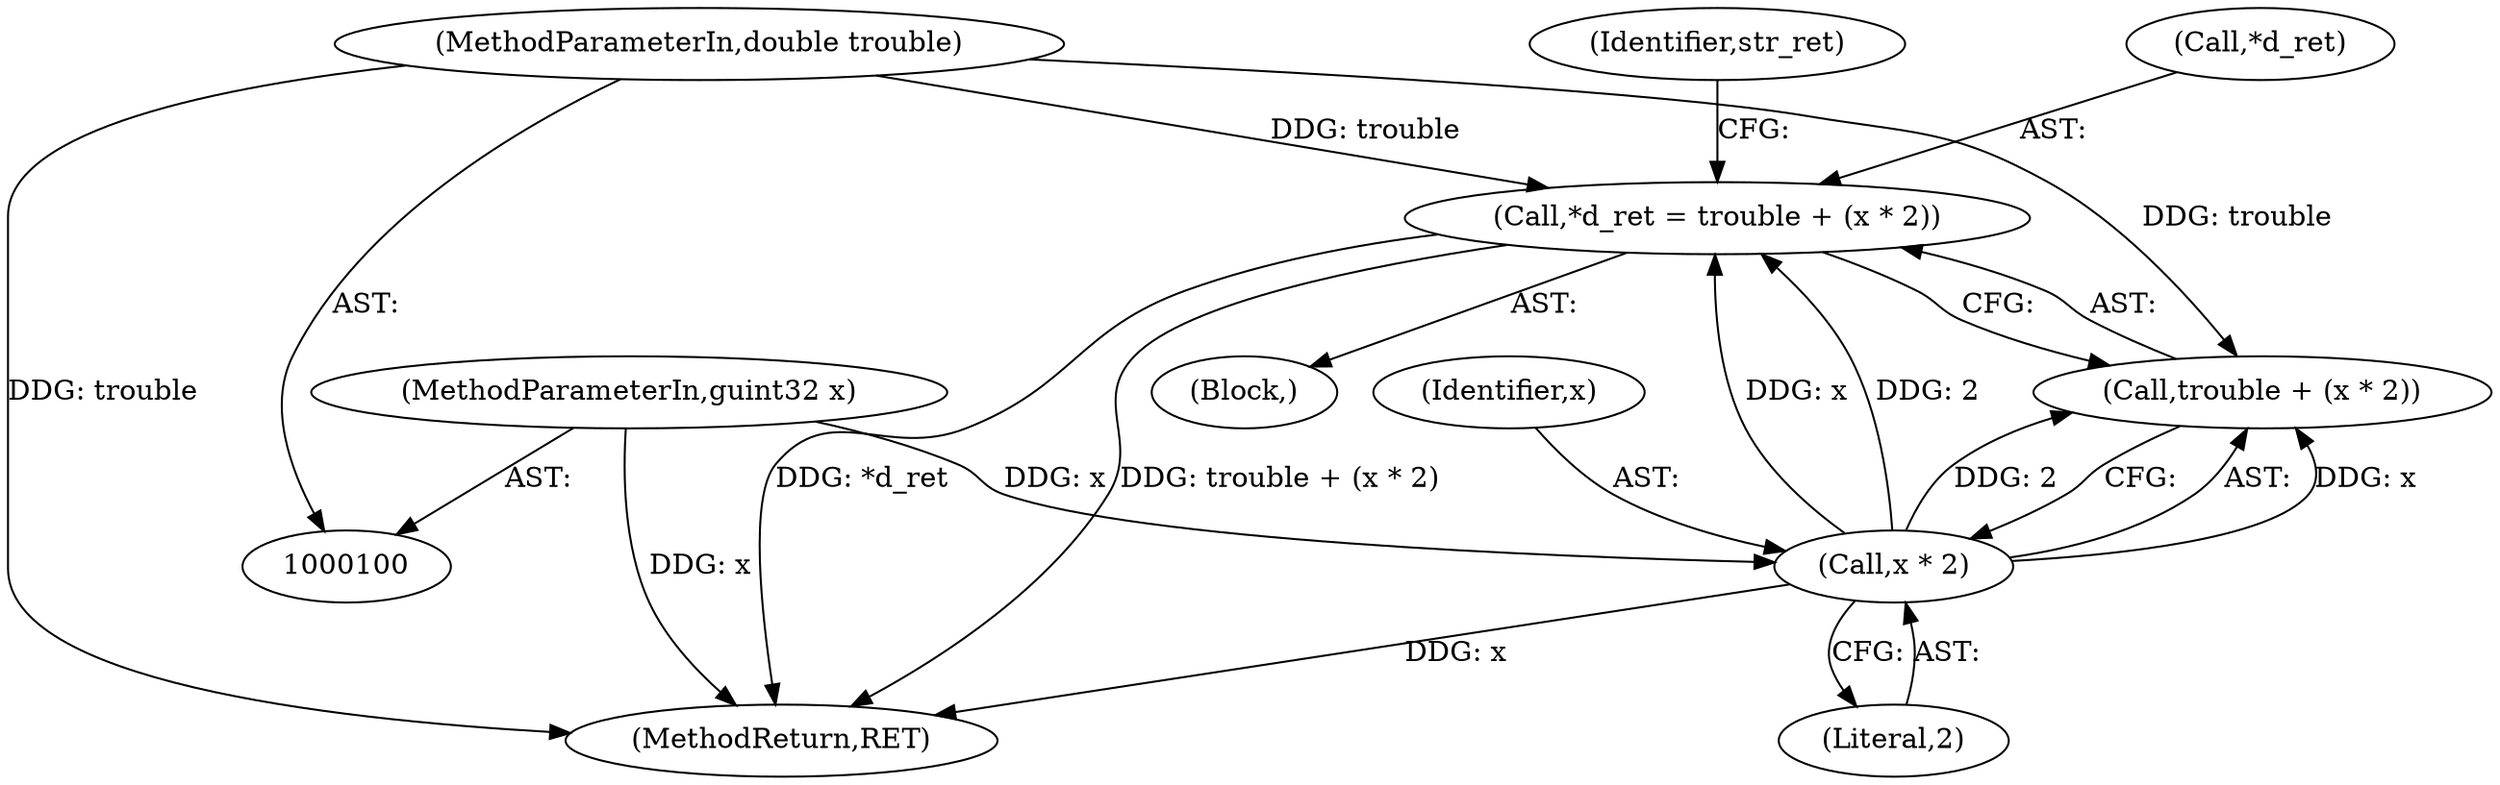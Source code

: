 digraph "1_dbus_9a6bce9b615abca6068348c1606ba8eaf13d9ae0_27@pointer" {
"1000109" [label="(Call,*d_ret = trouble + (x * 2))"];
"1000104" [label="(MethodParameterIn,double trouble)"];
"1000114" [label="(Call,x * 2)"];
"1000102" [label="(MethodParameterIn,guint32 x)"];
"1000110" [label="(Call,*d_ret)"];
"1000102" [label="(MethodParameterIn,guint32 x)"];
"1000104" [label="(MethodParameterIn,double trouble)"];
"1000112" [label="(Call,trouble + (x * 2))"];
"1000108" [label="(Block,)"];
"1000126" [label="(MethodReturn,RET)"];
"1000116" [label="(Literal,2)"];
"1000115" [label="(Identifier,x)"];
"1000114" [label="(Call,x * 2)"];
"1000119" [label="(Identifier,str_ret)"];
"1000109" [label="(Call,*d_ret = trouble + (x * 2))"];
"1000109" -> "1000108"  [label="AST: "];
"1000109" -> "1000112"  [label="CFG: "];
"1000110" -> "1000109"  [label="AST: "];
"1000112" -> "1000109"  [label="AST: "];
"1000119" -> "1000109"  [label="CFG: "];
"1000109" -> "1000126"  [label="DDG: trouble + (x * 2)"];
"1000109" -> "1000126"  [label="DDG: *d_ret"];
"1000104" -> "1000109"  [label="DDG: trouble"];
"1000114" -> "1000109"  [label="DDG: x"];
"1000114" -> "1000109"  [label="DDG: 2"];
"1000104" -> "1000100"  [label="AST: "];
"1000104" -> "1000126"  [label="DDG: trouble"];
"1000104" -> "1000112"  [label="DDG: trouble"];
"1000114" -> "1000112"  [label="AST: "];
"1000114" -> "1000116"  [label="CFG: "];
"1000115" -> "1000114"  [label="AST: "];
"1000116" -> "1000114"  [label="AST: "];
"1000112" -> "1000114"  [label="CFG: "];
"1000114" -> "1000126"  [label="DDG: x"];
"1000114" -> "1000112"  [label="DDG: x"];
"1000114" -> "1000112"  [label="DDG: 2"];
"1000102" -> "1000114"  [label="DDG: x"];
"1000102" -> "1000100"  [label="AST: "];
"1000102" -> "1000126"  [label="DDG: x"];
}
